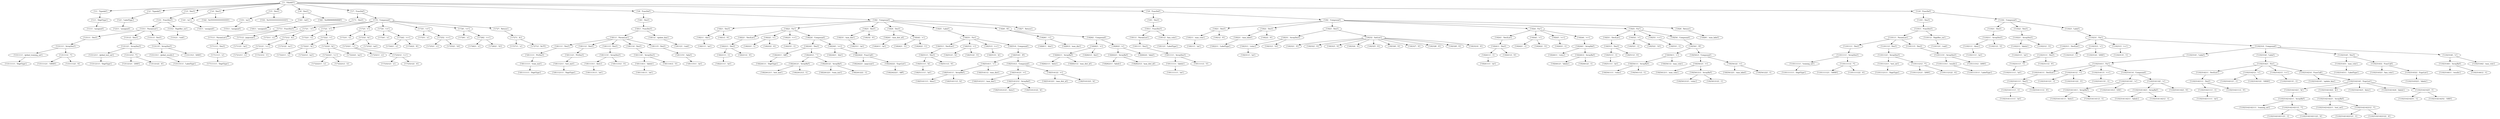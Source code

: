 digraph tree {
    "['1', 'FileAST']";
    "['11', 'Typedef']";
    "['111', 'DigitType']";
    "['1111', 'unsigned']";
    "['12', 'Typedef']";
    "['121', 'LabelType']";
    "['1211', 'unsigned']";
    "['13', 'Decl']";
    "['131', 'FuncDecl']";
    "['1311', 'ParamList']";
    "['13111', 'Decl']";
    "['131111', 'ArrayDecl']";
    "['1311111', 'global_training_set']";
    "['13111111', 'DigitType']";
    "['1311112', '*']";
    "['13111121', '18000']";
    "['13111122', '4']";
    "['13112', 'Decl']";
    "['131121', 'ArrayDecl']";
    "['1311211', 'global_test_set']";
    "['13112111', 'DigitType']";
    "['1311212', '*']";
    "['13112121', '2000']";
    "['13112122', '4']";
    "['13113', 'Decl']";
    "['131131', 'ArrayDecl']";
    "['1311311', 'global_results']";
    "['13113111', 'LabelType']";
    "['1311312', '2000']";
    "['1312', 'DigitRec_sw']";
    "['13121', 'void']";
    "['14', 'Decl']";
    "['141', 'm1']";
    "['1411', 'unsigned']";
    "['142', '0x5555555555555555']";
    "['15', 'Decl']";
    "['151', 'm2']";
    "['1511', 'unsigned']";
    "['152', '0x3333333333333333']";
    "['16', 'Decl']";
    "['161', 'm4']";
    "['1611', 'unsigned']";
    "['162', '0x0f0f0f0f0f0f0f0f']";
    "['17', 'FuncDef']";
    "['171', 'Decl']";
    "['1711', 'FuncDecl']";
    "['17111', 'ParamList']";
    "['171111', 'Decl']";
    "['1711111', 'x']";
    "['17111111', 'DigitType']";
    "['17112', 'popcount']";
    "['171121', 'int']";
    "['172', 'Compound']";
    "['1721', '-=']";
    "['17211', 'x']";
    "['17212', '&']";
    "['172121', '>>']";
    "['1721211', 'x']";
    "['1721212', '1']";
    "['172122', 'm1']";
    "['1722', '=']";
    "['17221', 'x']";
    "['17222', '+']";
    "['172221', '&']";
    "['1722211', 'x']";
    "['1722212', 'm2']";
    "['172222', '&']";
    "['1722221', '>>']";
    "['17222211', 'x']";
    "['17222212', '2']";
    "['1722222', 'm2']";
    "['1723', '=']";
    "['17231', 'x']";
    "['17232', '&']";
    "['172321', '+']";
    "['1723211', 'x']";
    "['1723212', '>>']";
    "['17232121', 'x']";
    "['17232122', '4']";
    "['172322', 'm4']";
    "['1724', '+=']";
    "['17241', 'x']";
    "['17242', '>>']";
    "['172421', 'x']";
    "['172422', '8']";
    "['1725', '+=']";
    "['17251', 'x']";
    "['17252', '>>']";
    "['172521', 'x']";
    "['172522', '16']";
    "['1726', '+=']";
    "['17261', 'x']";
    "['17262', '>>']";
    "['172621', 'x']";
    "['172622', '32']";
    "['1727', 'Return']";
    "['17271', '&']";
    "['172711', 'x']";
    "['172712', '0x7f']";
    "['18', 'FuncDef']";
    "['181', 'Decl']";
    "['1811', 'FuncDecl']";
    "['18111', 'ParamList']";
    "['181111', 'Decl']";
    "['1811111', 'PtrDecl']";
    "['18111111', 'train_inst']";
    "['181111111', 'DigitType']";
    "['181112', 'Decl']";
    "['1811121', 'PtrDecl']";
    "['18111211', 'test_inst']";
    "['181112111', 'DigitType']";
    "['181113', 'Decl']";
    "['1811131', 'ArrayDecl']";
    "['18111311', 'dists']";
    "['181113111', 'int']";
    "['18111312', '3']";
    "['181114', 'Decl']";
    "['1811141', 'ArrayDecl']";
    "['18111411', 'labels']";
    "['181114111', 'int']";
    "['18111412', '3']";
    "['181115', 'Decl']";
    "['1811151', 'label']";
    "['18111511', 'int']";
    "['18112', 'update_knn']";
    "['181121', 'void']";
    "['182', 'Compound']";
    "['1821', 'Decl']";
    "['18211', 'dist']";
    "['182111', 'int']";
    "['18212', '0']";
    "['1822', 'For']";
    "['18221', 'DeclList']";
    "['182211', 'Decl']";
    "['1822111', 'i']";
    "['18221111', 'int']";
    "['1822112', '0']";
    "['18222', '<']";
    "['182221', 'i']";
    "['182222', '4']";
    "['18223', '++']";
    "['182231', 'i']";
    "['18224', 'Compound']";
    "['182241', 'Decl']";
    "['1822411', 'diff']";
    "['18224111', 'DigitType']";
    "['1822412', '^']";
    "['18224121', 'ArrayRef']";
    "['182241211', 'test_inst']";
    "['182241212', 'i']";
    "['18224122', 'ArrayRef']";
    "['182241221', 'train_inst']";
    "['182241222', 'i']";
    "['182242', '+=']";
    "['1822421', 'dist']";
    "['1822422', 'FuncCall']";
    "['18224221', 'popcount']";
    "['18224222', 'ExprList']";
    "['182242221', 'diff']";
    "['1823', 'Decl']";
    "['18231', 'max_dist']";
    "['182311', 'int']";
    "['18232', '0']";
    "['1824', 'Decl']";
    "['18241', 'max_dist_id']";
    "['182411', 'int']";
    "['18242', '+']";
    "['182421', '3']";
    "['182422', '1']";
    "['1825', 'Label']";
    "['18251', 'For']";
    "['182511', 'DeclList']";
    "['1825111', 'Decl']";
    "['18251111', 'k']";
    "['182511111', 'int']";
    "['18251112', '0']";
    "['182512', '<']";
    "['1825121', 'k']";
    "['1825122', '3']";
    "['182513', '++']";
    "['1825131', 'k']";
    "['182514', 'Compound']";
    "['1825141', 'If']";
    "['18251411', '>']";
    "['182514111', 'ArrayRef']";
    "['1825141111', 'dists']";
    "['1825141112', 'k']";
    "['182514112', 'max_dist']";
    "['18251412', 'Compound']";
    "['182514121', '=']";
    "['1825141211', 'max_dist']";
    "['1825141212', 'ArrayRef']";
    "['18251412121', 'dists']";
    "['18251412122', 'k']";
    "['182514122', '=']";
    "['1825141221', 'max_dist_id']";
    "['1825141222', 'k']";
    "['1826', 'If']";
    "['18261', '<']";
    "['182611', 'dist']";
    "['182612', 'max_dist']";
    "['18262', 'Compound']";
    "['182621', '=']";
    "['1826211', 'ArrayRef']";
    "['18262111', 'dists']";
    "['18262112', 'max_dist_id']";
    "['1826212', 'dist']";
    "['182622', '=']";
    "['1826221', 'ArrayRef']";
    "['18262211', 'labels']";
    "['18262212', 'max_dist_id']";
    "['1826222', 'label']";
    "['1827', 'Return']";
    "['19', 'FuncDef']";
    "['191', 'Decl']";
    "['1911', 'FuncDecl']";
    "['19111', 'ParamList']";
    "['191111', 'Decl']";
    "['1911111', 'ArrayDecl']";
    "['19111111', 'labels']";
    "['191111111', 'int']";
    "['19111112', '3']";
    "['19112', 'knn_vote']";
    "['191121', 'LabelType']";
    "['192', 'Compound']";
    "['1921', 'Decl']";
    "['19211', 'max_vote']";
    "['192111', 'int']";
    "['19212', '0']";
    "['1922', 'Decl']";
    "['19221', 'max_label']";
    "['192211', 'LabelType']";
    "['19222', '0']";
    "['1923', 'Decl']";
    "['19231', 'ArrayDecl']";
    "['192311', 'votes']";
    "['1923111', 'int']";
    "['192312', '10']";
    "['19232', 'InitList']";
    "['192321', '0']";
    "['192322', '0']";
    "['192323', '0']";
    "['192324', '0']";
    "['192325', '0']";
    "['192326', '0']";
    "['192327', '0']";
    "['192328', '0']";
    "['192329', '0']";
    "['1923210', '0']";
    "['1924', 'For']";
    "['19241', 'DeclList']";
    "['192411', 'Decl']";
    "['1924111', 'i']";
    "['19241111', 'int']";
    "['1924112', '0']";
    "['19242', '<']";
    "['192421', 'i']";
    "['192422', '3']";
    "['19243', '++']";
    "['192431', 'i']";
    "['19244', '++']";
    "['192441', 'ArrayRef']";
    "['1924411', 'votes']";
    "['1924412', 'ArrayRef']";
    "['19244121', 'labels']";
    "['19244122', 'i']";
    "['1925', 'For']";
    "['19251', 'DeclList']";
    "['192511', 'Decl']";
    "['1925111', 'i']";
    "['19251111', 'int']";
    "['1925112', '0']";
    "['19252', '<']";
    "['192521', 'i']";
    "['192522', '10']";
    "['19253', '++']";
    "['192531', 'i']";
    "['19254', 'Compound']";
    "['192541', 'If']";
    "['1925411', '>']";
    "['19254111', 'ArrayRef']";
    "['192541111', 'votes']";
    "['192541112', 'i']";
    "['19254112', 'max_vote']";
    "['1925412', 'Compound']";
    "['19254121', '=']";
    "['192541211', 'max_vote']";
    "['192541212', 'ArrayRef']";
    "['1925412121', 'votes']";
    "['1925412122', 'i']";
    "['19254122', '=']";
    "['192541221', 'max_label']";
    "['192541222', 'i']";
    "['1926', 'Return']";
    "['19261', 'max_label']";
    "['110', 'FuncDef']";
    "['1101', 'Decl']";
    "['11011', 'FuncDecl']";
    "['110111', 'ParamList']";
    "['1101111', 'Decl']";
    "['11011111', 'ArrayDecl']";
    "['110111111', 'training_set']";
    "['1101111111', 'DigitType']";
    "['110111112', '*']";
    "['1101111121', '18000']";
    "['1101111122', '4']";
    "['1101112', 'Decl']";
    "['11011121', 'ArrayDecl']";
    "['110111211', 'test_set']";
    "['1101112111', 'DigitType']";
    "['110111212', '*']";
    "['1101112121', '2000']";
    "['1101112122', '4']";
    "['1101113', 'Decl']";
    "['11011131', 'ArrayDecl']";
    "['110111311', 'results']";
    "['1101113111', 'LabelType']";
    "['110111312', '2000']";
    "['110112', 'DigitRec_sw']";
    "['1101121', 'void']";
    "['1102', 'Compound']";
    "['11021', 'Decl']";
    "['110211', 'ArrayDecl']";
    "['1102111', 'dists']";
    "['11021111', 'int']";
    "['1102112', '3']";
    "['11022', 'Decl']";
    "['110221', 'ArrayDecl']";
    "['1102211', 'labels']";
    "['11022111', 'int']";
    "['1102212', '3']";
    "['11023', 'Label']";
    "['110231', 'For']";
    "['1102311', 'DeclList']";
    "['11023111', 'Decl']";
    "['110231111', 't']";
    "['1102311111', 'int']";
    "['110231112', '0']";
    "['1102312', '<']";
    "['11023121', 't']";
    "['11023122', '2000']";
    "['1102313', '++']";
    "['11023131', 't']";
    "['1102314', 'Compound']";
    "['11023141', 'Label']";
    "['110231411', 'For']";
    "['1102314111', 'DeclList']";
    "['11023141111', 'Decl']";
    "['110231411111', 'i']";
    "['1102314111111', 'int']";
    "['110231411112', '0']";
    "['1102314112', '<']";
    "['11023141121', 'i']";
    "['11023141122', '3']";
    "['1102314113', '++']";
    "['11023141131', 'i']";
    "['1102314114', 'Compound']";
    "['11023141141', '=']";
    "['110231411411', 'ArrayRef']";
    "['1102314114111', 'dists']";
    "['1102314114112', 'i']";
    "['110231411412', '256']";
    "['11023141142', '=']";
    "['110231411421', 'ArrayRef']";
    "['1102314114211', 'labels']";
    "['1102314114212', 'i']";
    "['110231411422', '0']";
    "['11023142', 'Label']";
    "['110231421', 'For']";
    "['1102314211', 'DeclList']";
    "['11023142111', 'Decl']";
    "['110231421111', 'i']";
    "['1102314211111', 'int']";
    "['110231421112', '0']";
    "['1102314212', '<']";
    "['11023142121', 'i']";
    "['11023142122', '18000']";
    "['1102314213', '++']";
    "['11023142131', 'i']";
    "['1102314214', 'FuncCall']";
    "['11023142141', 'update_knn']";
    "['11023142142', 'ExprList']";
    "['110231421421', '&']";
    "['1102314214211', 'ArrayRef']";
    "['11023142142111', 'training_set']";
    "['11023142142112', '*']";
    "['110231421421121', 'i']";
    "['110231421421122', '4']";
    "['110231421422', '&']";
    "['1102314214221', 'ArrayRef']";
    "['11023142142211', 'test_set']";
    "['11023142142212', '*']";
    "['110231421422121', 't']";
    "['110231421422122', '4']";
    "['110231421423', 'dists']";
    "['110231421424', 'labels']";
    "['110231421425', '/']";
    "['1102314214251', 'i']";
    "['1102314214252', '1800']";
    "['11023143', 'Decl']";
    "['110231431', 'max_vote']";
    "['1102314311', 'LabelType']";
    "['110231432', 'FuncCall']";
    "['1102314321', 'knn_vote']";
    "['1102314322', 'ExprList']";
    "['11023143221', 'labels']";
    "['11023144', '=']";
    "['110231441', 'ArrayRef']";
    "['1102314411', 'results']";
    "['1102314412', 't']";
    "['110231442', 'max_vote']";
    "['1', 'FileAST']" -> "['11', 'Typedef']";
    "['1', 'FileAST']" -> "['12', 'Typedef']";
    "['1', 'FileAST']" -> "['13', 'Decl']";
    "['1', 'FileAST']" -> "['14', 'Decl']";
    "['1', 'FileAST']" -> "['15', 'Decl']";
    "['1', 'FileAST']" -> "['16', 'Decl']";
    "['1', 'FileAST']" -> "['17', 'FuncDef']";
    "['1', 'FileAST']" -> "['18', 'FuncDef']";
    "['1', 'FileAST']" -> "['19', 'FuncDef']";
    "['1', 'FileAST']" -> "['110', 'FuncDef']";
    "['11', 'Typedef']" -> "['111', 'DigitType']";
    "['111', 'DigitType']" -> "['1111', 'unsigned']";
    "['12', 'Typedef']" -> "['121', 'LabelType']";
    "['121', 'LabelType']" -> "['1211', 'unsigned']";
    "['13', 'Decl']" -> "['131', 'FuncDecl']";
    "['131', 'FuncDecl']" -> "['1311', 'ParamList']";
    "['131', 'FuncDecl']" -> "['1312', 'DigitRec_sw']";
    "['1311', 'ParamList']" -> "['13111', 'Decl']";
    "['1311', 'ParamList']" -> "['13112', 'Decl']";
    "['1311', 'ParamList']" -> "['13113', 'Decl']";
    "['13111', 'Decl']" -> "['131111', 'ArrayDecl']";
    "['131111', 'ArrayDecl']" -> "['1311111', 'global_training_set']";
    "['131111', 'ArrayDecl']" -> "['1311112', '*']";
    "['1311111', 'global_training_set']" -> "['13111111', 'DigitType']";
    "['1311112', '*']" -> "['13111121', '18000']";
    "['1311112', '*']" -> "['13111122', '4']";
    "['13112', 'Decl']" -> "['131121', 'ArrayDecl']";
    "['131121', 'ArrayDecl']" -> "['1311211', 'global_test_set']";
    "['131121', 'ArrayDecl']" -> "['1311212', '*']";
    "['1311211', 'global_test_set']" -> "['13112111', 'DigitType']";
    "['1311212', '*']" -> "['13112121', '2000']";
    "['1311212', '*']" -> "['13112122', '4']";
    "['13113', 'Decl']" -> "['131131', 'ArrayDecl']";
    "['131131', 'ArrayDecl']" -> "['1311311', 'global_results']";
    "['131131', 'ArrayDecl']" -> "['1311312', '2000']";
    "['1311311', 'global_results']" -> "['13113111', 'LabelType']";
    "['1312', 'DigitRec_sw']" -> "['13121', 'void']";
    "['14', 'Decl']" -> "['141', 'm1']";
    "['14', 'Decl']" -> "['142', '0x5555555555555555']";
    "['141', 'm1']" -> "['1411', 'unsigned']";
    "['15', 'Decl']" -> "['151', 'm2']";
    "['15', 'Decl']" -> "['152', '0x3333333333333333']";
    "['151', 'm2']" -> "['1511', 'unsigned']";
    "['16', 'Decl']" -> "['161', 'm4']";
    "['16', 'Decl']" -> "['162', '0x0f0f0f0f0f0f0f0f']";
    "['161', 'm4']" -> "['1611', 'unsigned']";
    "['17', 'FuncDef']" -> "['171', 'Decl']";
    "['17', 'FuncDef']" -> "['172', 'Compound']";
    "['171', 'Decl']" -> "['1711', 'FuncDecl']";
    "['1711', 'FuncDecl']" -> "['17111', 'ParamList']";
    "['1711', 'FuncDecl']" -> "['17112', 'popcount']";
    "['17111', 'ParamList']" -> "['171111', 'Decl']";
    "['171111', 'Decl']" -> "['1711111', 'x']";
    "['1711111', 'x']" -> "['17111111', 'DigitType']";
    "['17112', 'popcount']" -> "['171121', 'int']";
    "['172', 'Compound']" -> "['1721', '-=']";
    "['172', 'Compound']" -> "['1722', '=']";
    "['172', 'Compound']" -> "['1723', '=']";
    "['172', 'Compound']" -> "['1724', '+=']";
    "['172', 'Compound']" -> "['1725', '+=']";
    "['172', 'Compound']" -> "['1726', '+=']";
    "['172', 'Compound']" -> "['1727', 'Return']";
    "['1721', '-=']" -> "['17211', 'x']";
    "['1721', '-=']" -> "['17212', '&']";
    "['17212', '&']" -> "['172121', '>>']";
    "['17212', '&']" -> "['172122', 'm1']";
    "['172121', '>>']" -> "['1721211', 'x']";
    "['172121', '>>']" -> "['1721212', '1']";
    "['1722', '=']" -> "['17221', 'x']";
    "['1722', '=']" -> "['17222', '+']";
    "['17222', '+']" -> "['172221', '&']";
    "['17222', '+']" -> "['172222', '&']";
    "['172221', '&']" -> "['1722211', 'x']";
    "['172221', '&']" -> "['1722212', 'm2']";
    "['172222', '&']" -> "['1722221', '>>']";
    "['172222', '&']" -> "['1722222', 'm2']";
    "['1722221', '>>']" -> "['17222211', 'x']";
    "['1722221', '>>']" -> "['17222212', '2']";
    "['1723', '=']" -> "['17231', 'x']";
    "['1723', '=']" -> "['17232', '&']";
    "['17232', '&']" -> "['172321', '+']";
    "['17232', '&']" -> "['172322', 'm4']";
    "['172321', '+']" -> "['1723211', 'x']";
    "['172321', '+']" -> "['1723212', '>>']";
    "['1723212', '>>']" -> "['17232121', 'x']";
    "['1723212', '>>']" -> "['17232122', '4']";
    "['1724', '+=']" -> "['17241', 'x']";
    "['1724', '+=']" -> "['17242', '>>']";
    "['17242', '>>']" -> "['172421', 'x']";
    "['17242', '>>']" -> "['172422', '8']";
    "['1725', '+=']" -> "['17251', 'x']";
    "['1725', '+=']" -> "['17252', '>>']";
    "['17252', '>>']" -> "['172521', 'x']";
    "['17252', '>>']" -> "['172522', '16']";
    "['1726', '+=']" -> "['17261', 'x']";
    "['1726', '+=']" -> "['17262', '>>']";
    "['17262', '>>']" -> "['172621', 'x']";
    "['17262', '>>']" -> "['172622', '32']";
    "['1727', 'Return']" -> "['17271', '&']";
    "['17271', '&']" -> "['172711', 'x']";
    "['17271', '&']" -> "['172712', '0x7f']";
    "['18', 'FuncDef']" -> "['181', 'Decl']";
    "['18', 'FuncDef']" -> "['182', 'Compound']";
    "['181', 'Decl']" -> "['1811', 'FuncDecl']";
    "['1811', 'FuncDecl']" -> "['18111', 'ParamList']";
    "['1811', 'FuncDecl']" -> "['18112', 'update_knn']";
    "['18111', 'ParamList']" -> "['181111', 'Decl']";
    "['18111', 'ParamList']" -> "['181112', 'Decl']";
    "['18111', 'ParamList']" -> "['181113', 'Decl']";
    "['18111', 'ParamList']" -> "['181114', 'Decl']";
    "['18111', 'ParamList']" -> "['181115', 'Decl']";
    "['181111', 'Decl']" -> "['1811111', 'PtrDecl']";
    "['1811111', 'PtrDecl']" -> "['18111111', 'train_inst']";
    "['18111111', 'train_inst']" -> "['181111111', 'DigitType']";
    "['181112', 'Decl']" -> "['1811121', 'PtrDecl']";
    "['1811121', 'PtrDecl']" -> "['18111211', 'test_inst']";
    "['18111211', 'test_inst']" -> "['181112111', 'DigitType']";
    "['181113', 'Decl']" -> "['1811131', 'ArrayDecl']";
    "['1811131', 'ArrayDecl']" -> "['18111311', 'dists']";
    "['1811131', 'ArrayDecl']" -> "['18111312', '3']";
    "['18111311', 'dists']" -> "['181113111', 'int']";
    "['181114', 'Decl']" -> "['1811141', 'ArrayDecl']";
    "['1811141', 'ArrayDecl']" -> "['18111411', 'labels']";
    "['1811141', 'ArrayDecl']" -> "['18111412', '3']";
    "['18111411', 'labels']" -> "['181114111', 'int']";
    "['181115', 'Decl']" -> "['1811151', 'label']";
    "['1811151', 'label']" -> "['18111511', 'int']";
    "['18112', 'update_knn']" -> "['181121', 'void']";
    "['182', 'Compound']" -> "['1821', 'Decl']";
    "['182', 'Compound']" -> "['1822', 'For']";
    "['182', 'Compound']" -> "['1823', 'Decl']";
    "['182', 'Compound']" -> "['1824', 'Decl']";
    "['182', 'Compound']" -> "['1825', 'Label']";
    "['182', 'Compound']" -> "['1826', 'If']";
    "['182', 'Compound']" -> "['1827', 'Return']";
    "['1821', 'Decl']" -> "['18211', 'dist']";
    "['1821', 'Decl']" -> "['18212', '0']";
    "['18211', 'dist']" -> "['182111', 'int']";
    "['1822', 'For']" -> "['18221', 'DeclList']";
    "['1822', 'For']" -> "['18222', '<']";
    "['1822', 'For']" -> "['18223', '++']";
    "['1822', 'For']" -> "['18224', 'Compound']";
    "['18221', 'DeclList']" -> "['182211', 'Decl']";
    "['182211', 'Decl']" -> "['1822111', 'i']";
    "['182211', 'Decl']" -> "['1822112', '0']";
    "['1822111', 'i']" -> "['18221111', 'int']";
    "['18222', '<']" -> "['182221', 'i']";
    "['18222', '<']" -> "['182222', '4']";
    "['18223', '++']" -> "['182231', 'i']";
    "['18224', 'Compound']" -> "['182241', 'Decl']";
    "['18224', 'Compound']" -> "['182242', '+=']";
    "['182241', 'Decl']" -> "['1822411', 'diff']";
    "['182241', 'Decl']" -> "['1822412', '^']";
    "['1822411', 'diff']" -> "['18224111', 'DigitType']";
    "['1822412', '^']" -> "['18224121', 'ArrayRef']";
    "['1822412', '^']" -> "['18224122', 'ArrayRef']";
    "['18224121', 'ArrayRef']" -> "['182241211', 'test_inst']";
    "['18224121', 'ArrayRef']" -> "['182241212', 'i']";
    "['18224122', 'ArrayRef']" -> "['182241221', 'train_inst']";
    "['18224122', 'ArrayRef']" -> "['182241222', 'i']";
    "['182242', '+=']" -> "['1822421', 'dist']";
    "['182242', '+=']" -> "['1822422', 'FuncCall']";
    "['1822422', 'FuncCall']" -> "['18224221', 'popcount']";
    "['1822422', 'FuncCall']" -> "['18224222', 'ExprList']";
    "['18224222', 'ExprList']" -> "['182242221', 'diff']";
    "['1823', 'Decl']" -> "['18231', 'max_dist']";
    "['1823', 'Decl']" -> "['18232', '0']";
    "['18231', 'max_dist']" -> "['182311', 'int']";
    "['1824', 'Decl']" -> "['18241', 'max_dist_id']";
    "['1824', 'Decl']" -> "['18242', '+']";
    "['18241', 'max_dist_id']" -> "['182411', 'int']";
    "['18242', '+']" -> "['182421', '3']";
    "['18242', '+']" -> "['182422', '1']";
    "['1825', 'Label']" -> "['18251', 'For']";
    "['18251', 'For']" -> "['182511', 'DeclList']";
    "['18251', 'For']" -> "['182512', '<']";
    "['18251', 'For']" -> "['182513', '++']";
    "['18251', 'For']" -> "['182514', 'Compound']";
    "['182511', 'DeclList']" -> "['1825111', 'Decl']";
    "['1825111', 'Decl']" -> "['18251111', 'k']";
    "['1825111', 'Decl']" -> "['18251112', '0']";
    "['18251111', 'k']" -> "['182511111', 'int']";
    "['182512', '<']" -> "['1825121', 'k']";
    "['182512', '<']" -> "['1825122', '3']";
    "['182513', '++']" -> "['1825131', 'k']";
    "['182514', 'Compound']" -> "['1825141', 'If']";
    "['1825141', 'If']" -> "['18251411', '>']";
    "['1825141', 'If']" -> "['18251412', 'Compound']";
    "['18251411', '>']" -> "['182514111', 'ArrayRef']";
    "['18251411', '>']" -> "['182514112', 'max_dist']";
    "['182514111', 'ArrayRef']" -> "['1825141111', 'dists']";
    "['182514111', 'ArrayRef']" -> "['1825141112', 'k']";
    "['18251412', 'Compound']" -> "['182514121', '=']";
    "['18251412', 'Compound']" -> "['182514122', '=']";
    "['182514121', '=']" -> "['1825141211', 'max_dist']";
    "['182514121', '=']" -> "['1825141212', 'ArrayRef']";
    "['1825141212', 'ArrayRef']" -> "['18251412121', 'dists']";
    "['1825141212', 'ArrayRef']" -> "['18251412122', 'k']";
    "['182514122', '=']" -> "['1825141221', 'max_dist_id']";
    "['182514122', '=']" -> "['1825141222', 'k']";
    "['1826', 'If']" -> "['18261', '<']";
    "['1826', 'If']" -> "['18262', 'Compound']";
    "['18261', '<']" -> "['182611', 'dist']";
    "['18261', '<']" -> "['182612', 'max_dist']";
    "['18262', 'Compound']" -> "['182621', '=']";
    "['18262', 'Compound']" -> "['182622', '=']";
    "['182621', '=']" -> "['1826211', 'ArrayRef']";
    "['182621', '=']" -> "['1826212', 'dist']";
    "['1826211', 'ArrayRef']" -> "['18262111', 'dists']";
    "['1826211', 'ArrayRef']" -> "['18262112', 'max_dist_id']";
    "['182622', '=']" -> "['1826221', 'ArrayRef']";
    "['182622', '=']" -> "['1826222', 'label']";
    "['1826221', 'ArrayRef']" -> "['18262211', 'labels']";
    "['1826221', 'ArrayRef']" -> "['18262212', 'max_dist_id']";
    "['19', 'FuncDef']" -> "['191', 'Decl']";
    "['19', 'FuncDef']" -> "['192', 'Compound']";
    "['191', 'Decl']" -> "['1911', 'FuncDecl']";
    "['1911', 'FuncDecl']" -> "['19111', 'ParamList']";
    "['1911', 'FuncDecl']" -> "['19112', 'knn_vote']";
    "['19111', 'ParamList']" -> "['191111', 'Decl']";
    "['191111', 'Decl']" -> "['1911111', 'ArrayDecl']";
    "['1911111', 'ArrayDecl']" -> "['19111111', 'labels']";
    "['1911111', 'ArrayDecl']" -> "['19111112', '3']";
    "['19111111', 'labels']" -> "['191111111', 'int']";
    "['19112', 'knn_vote']" -> "['191121', 'LabelType']";
    "['192', 'Compound']" -> "['1921', 'Decl']";
    "['192', 'Compound']" -> "['1922', 'Decl']";
    "['192', 'Compound']" -> "['1923', 'Decl']";
    "['192', 'Compound']" -> "['1924', 'For']";
    "['192', 'Compound']" -> "['1925', 'For']";
    "['192', 'Compound']" -> "['1926', 'Return']";
    "['1921', 'Decl']" -> "['19211', 'max_vote']";
    "['1921', 'Decl']" -> "['19212', '0']";
    "['19211', 'max_vote']" -> "['192111', 'int']";
    "['1922', 'Decl']" -> "['19221', 'max_label']";
    "['1922', 'Decl']" -> "['19222', '0']";
    "['19221', 'max_label']" -> "['192211', 'LabelType']";
    "['1923', 'Decl']" -> "['19231', 'ArrayDecl']";
    "['1923', 'Decl']" -> "['19232', 'InitList']";
    "['19231', 'ArrayDecl']" -> "['192311', 'votes']";
    "['19231', 'ArrayDecl']" -> "['192312', '10']";
    "['192311', 'votes']" -> "['1923111', 'int']";
    "['19232', 'InitList']" -> "['192321', '0']";
    "['19232', 'InitList']" -> "['192322', '0']";
    "['19232', 'InitList']" -> "['192323', '0']";
    "['19232', 'InitList']" -> "['192324', '0']";
    "['19232', 'InitList']" -> "['192325', '0']";
    "['19232', 'InitList']" -> "['192326', '0']";
    "['19232', 'InitList']" -> "['192327', '0']";
    "['19232', 'InitList']" -> "['192328', '0']";
    "['19232', 'InitList']" -> "['192329', '0']";
    "['19232', 'InitList']" -> "['1923210', '0']";
    "['1924', 'For']" -> "['19241', 'DeclList']";
    "['1924', 'For']" -> "['19242', '<']";
    "['1924', 'For']" -> "['19243', '++']";
    "['1924', 'For']" -> "['19244', '++']";
    "['19241', 'DeclList']" -> "['192411', 'Decl']";
    "['192411', 'Decl']" -> "['1924111', 'i']";
    "['192411', 'Decl']" -> "['1924112', '0']";
    "['1924111', 'i']" -> "['19241111', 'int']";
    "['19242', '<']" -> "['192421', 'i']";
    "['19242', '<']" -> "['192422', '3']";
    "['19243', '++']" -> "['192431', 'i']";
    "['19244', '++']" -> "['192441', 'ArrayRef']";
    "['192441', 'ArrayRef']" -> "['1924411', 'votes']";
    "['192441', 'ArrayRef']" -> "['1924412', 'ArrayRef']";
    "['1924412', 'ArrayRef']" -> "['19244121', 'labels']";
    "['1924412', 'ArrayRef']" -> "['19244122', 'i']";
    "['1925', 'For']" -> "['19251', 'DeclList']";
    "['1925', 'For']" -> "['19252', '<']";
    "['1925', 'For']" -> "['19253', '++']";
    "['1925', 'For']" -> "['19254', 'Compound']";
    "['19251', 'DeclList']" -> "['192511', 'Decl']";
    "['192511', 'Decl']" -> "['1925111', 'i']";
    "['192511', 'Decl']" -> "['1925112', '0']";
    "['1925111', 'i']" -> "['19251111', 'int']";
    "['19252', '<']" -> "['192521', 'i']";
    "['19252', '<']" -> "['192522', '10']";
    "['19253', '++']" -> "['192531', 'i']";
    "['19254', 'Compound']" -> "['192541', 'If']";
    "['192541', 'If']" -> "['1925411', '>']";
    "['192541', 'If']" -> "['1925412', 'Compound']";
    "['1925411', '>']" -> "['19254111', 'ArrayRef']";
    "['1925411', '>']" -> "['19254112', 'max_vote']";
    "['19254111', 'ArrayRef']" -> "['192541111', 'votes']";
    "['19254111', 'ArrayRef']" -> "['192541112', 'i']";
    "['1925412', 'Compound']" -> "['19254121', '=']";
    "['1925412', 'Compound']" -> "['19254122', '=']";
    "['19254121', '=']" -> "['192541211', 'max_vote']";
    "['19254121', '=']" -> "['192541212', 'ArrayRef']";
    "['192541212', 'ArrayRef']" -> "['1925412121', 'votes']";
    "['192541212', 'ArrayRef']" -> "['1925412122', 'i']";
    "['19254122', '=']" -> "['192541221', 'max_label']";
    "['19254122', '=']" -> "['192541222', 'i']";
    "['1926', 'Return']" -> "['19261', 'max_label']";
    "['110', 'FuncDef']" -> "['1101', 'Decl']";
    "['110', 'FuncDef']" -> "['1102', 'Compound']";
    "['1101', 'Decl']" -> "['11011', 'FuncDecl']";
    "['11011', 'FuncDecl']" -> "['110111', 'ParamList']";
    "['11011', 'FuncDecl']" -> "['110112', 'DigitRec_sw']";
    "['110111', 'ParamList']" -> "['1101111', 'Decl']";
    "['110111', 'ParamList']" -> "['1101112', 'Decl']";
    "['110111', 'ParamList']" -> "['1101113', 'Decl']";
    "['1101111', 'Decl']" -> "['11011111', 'ArrayDecl']";
    "['11011111', 'ArrayDecl']" -> "['110111111', 'training_set']";
    "['11011111', 'ArrayDecl']" -> "['110111112', '*']";
    "['110111111', 'training_set']" -> "['1101111111', 'DigitType']";
    "['110111112', '*']" -> "['1101111121', '18000']";
    "['110111112', '*']" -> "['1101111122', '4']";
    "['1101112', 'Decl']" -> "['11011121', 'ArrayDecl']";
    "['11011121', 'ArrayDecl']" -> "['110111211', 'test_set']";
    "['11011121', 'ArrayDecl']" -> "['110111212', '*']";
    "['110111211', 'test_set']" -> "['1101112111', 'DigitType']";
    "['110111212', '*']" -> "['1101112121', '2000']";
    "['110111212', '*']" -> "['1101112122', '4']";
    "['1101113', 'Decl']" -> "['11011131', 'ArrayDecl']";
    "['11011131', 'ArrayDecl']" -> "['110111311', 'results']";
    "['11011131', 'ArrayDecl']" -> "['110111312', '2000']";
    "['110111311', 'results']" -> "['1101113111', 'LabelType']";
    "['110112', 'DigitRec_sw']" -> "['1101121', 'void']";
    "['1102', 'Compound']" -> "['11021', 'Decl']";
    "['1102', 'Compound']" -> "['11022', 'Decl']";
    "['1102', 'Compound']" -> "['11023', 'Label']";
    "['11021', 'Decl']" -> "['110211', 'ArrayDecl']";
    "['110211', 'ArrayDecl']" -> "['1102111', 'dists']";
    "['110211', 'ArrayDecl']" -> "['1102112', '3']";
    "['1102111', 'dists']" -> "['11021111', 'int']";
    "['11022', 'Decl']" -> "['110221', 'ArrayDecl']";
    "['110221', 'ArrayDecl']" -> "['1102211', 'labels']";
    "['110221', 'ArrayDecl']" -> "['1102212', '3']";
    "['1102211', 'labels']" -> "['11022111', 'int']";
    "['11023', 'Label']" -> "['110231', 'For']";
    "['110231', 'For']" -> "['1102311', 'DeclList']";
    "['110231', 'For']" -> "['1102312', '<']";
    "['110231', 'For']" -> "['1102313', '++']";
    "['110231', 'For']" -> "['1102314', 'Compound']";
    "['1102311', 'DeclList']" -> "['11023111', 'Decl']";
    "['11023111', 'Decl']" -> "['110231111', 't']";
    "['11023111', 'Decl']" -> "['110231112', '0']";
    "['110231111', 't']" -> "['1102311111', 'int']";
    "['1102312', '<']" -> "['11023121', 't']";
    "['1102312', '<']" -> "['11023122', '2000']";
    "['1102313', '++']" -> "['11023131', 't']";
    "['1102314', 'Compound']" -> "['11023141', 'Label']";
    "['1102314', 'Compound']" -> "['11023142', 'Label']";
    "['1102314', 'Compound']" -> "['11023143', 'Decl']";
    "['1102314', 'Compound']" -> "['11023144', '=']";
    "['11023141', 'Label']" -> "['110231411', 'For']";
    "['110231411', 'For']" -> "['1102314111', 'DeclList']";
    "['110231411', 'For']" -> "['1102314112', '<']";
    "['110231411', 'For']" -> "['1102314113', '++']";
    "['110231411', 'For']" -> "['1102314114', 'Compound']";
    "['1102314111', 'DeclList']" -> "['11023141111', 'Decl']";
    "['11023141111', 'Decl']" -> "['110231411111', 'i']";
    "['11023141111', 'Decl']" -> "['110231411112', '0']";
    "['110231411111', 'i']" -> "['1102314111111', 'int']";
    "['1102314112', '<']" -> "['11023141121', 'i']";
    "['1102314112', '<']" -> "['11023141122', '3']";
    "['1102314113', '++']" -> "['11023141131', 'i']";
    "['1102314114', 'Compound']" -> "['11023141141', '=']";
    "['1102314114', 'Compound']" -> "['11023141142', '=']";
    "['11023141141', '=']" -> "['110231411411', 'ArrayRef']";
    "['11023141141', '=']" -> "['110231411412', '256']";
    "['110231411411', 'ArrayRef']" -> "['1102314114111', 'dists']";
    "['110231411411', 'ArrayRef']" -> "['1102314114112', 'i']";
    "['11023141142', '=']" -> "['110231411421', 'ArrayRef']";
    "['11023141142', '=']" -> "['110231411422', '0']";
    "['110231411421', 'ArrayRef']" -> "['1102314114211', 'labels']";
    "['110231411421', 'ArrayRef']" -> "['1102314114212', 'i']";
    "['11023142', 'Label']" -> "['110231421', 'For']";
    "['110231421', 'For']" -> "['1102314211', 'DeclList']";
    "['110231421', 'For']" -> "['1102314212', '<']";
    "['110231421', 'For']" -> "['1102314213', '++']";
    "['110231421', 'For']" -> "['1102314214', 'FuncCall']";
    "['1102314211', 'DeclList']" -> "['11023142111', 'Decl']";
    "['11023142111', 'Decl']" -> "['110231421111', 'i']";
    "['11023142111', 'Decl']" -> "['110231421112', '0']";
    "['110231421111', 'i']" -> "['1102314211111', 'int']";
    "['1102314212', '<']" -> "['11023142121', 'i']";
    "['1102314212', '<']" -> "['11023142122', '18000']";
    "['1102314213', '++']" -> "['11023142131', 'i']";
    "['1102314214', 'FuncCall']" -> "['11023142141', 'update_knn']";
    "['1102314214', 'FuncCall']" -> "['11023142142', 'ExprList']";
    "['11023142142', 'ExprList']" -> "['110231421421', '&']";
    "['11023142142', 'ExprList']" -> "['110231421422', '&']";
    "['11023142142', 'ExprList']" -> "['110231421423', 'dists']";
    "['11023142142', 'ExprList']" -> "['110231421424', 'labels']";
    "['11023142142', 'ExprList']" -> "['110231421425', '/']";
    "['110231421421', '&']" -> "['1102314214211', 'ArrayRef']";
    "['1102314214211', 'ArrayRef']" -> "['11023142142111', 'training_set']";
    "['1102314214211', 'ArrayRef']" -> "['11023142142112', '*']";
    "['11023142142112', '*']" -> "['110231421421121', 'i']";
    "['11023142142112', '*']" -> "['110231421421122', '4']";
    "['110231421422', '&']" -> "['1102314214221', 'ArrayRef']";
    "['1102314214221', 'ArrayRef']" -> "['11023142142211', 'test_set']";
    "['1102314214221', 'ArrayRef']" -> "['11023142142212', '*']";
    "['11023142142212', '*']" -> "['110231421422121', 't']";
    "['11023142142212', '*']" -> "['110231421422122', '4']";
    "['110231421425', '/']" -> "['1102314214251', 'i']";
    "['110231421425', '/']" -> "['1102314214252', '1800']";
    "['11023143', 'Decl']" -> "['110231431', 'max_vote']";
    "['11023143', 'Decl']" -> "['110231432', 'FuncCall']";
    "['110231431', 'max_vote']" -> "['1102314311', 'LabelType']";
    "['110231432', 'FuncCall']" -> "['1102314321', 'knn_vote']";
    "['110231432', 'FuncCall']" -> "['1102314322', 'ExprList']";
    "['1102314322', 'ExprList']" -> "['11023143221', 'labels']";
    "['11023144', '=']" -> "['110231441', 'ArrayRef']";
    "['11023144', '=']" -> "['110231442', 'max_vote']";
    "['110231441', 'ArrayRef']" -> "['1102314411', 'results']";
    "['110231441', 'ArrayRef']" -> "['1102314412', 't']";
}
